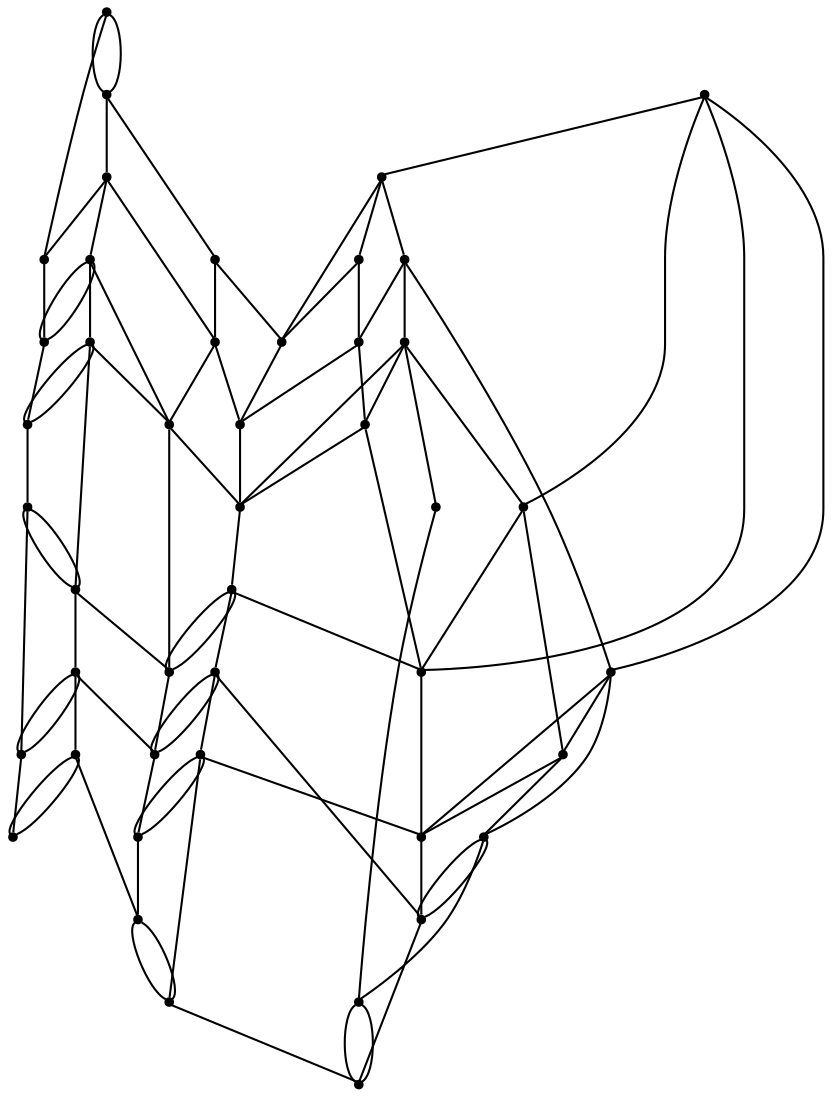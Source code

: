 graph {
  node [shape=point,comment="{\"directed\":false,\"doi\":\"10.1007/978-3-030-68766-3_25\",\"figure\":\"4 (5)\"}"]

  v0 [pos="806.5378919856089,964.3776086403604"]
  v1 [pos="709.2140382232722,976.5417966871489"]
  v2 [pos="806.5378919856089,976.5417966871489"]
  v3 [pos="709.2140382232722,1049.5317576283962"]
  v4 [pos="806.5378919856089,1073.8644576813826"]
  v5 [pos="709.2140382232722,1061.6990932632843"]
  v6 [pos="806.5378919856089,1086.028772903448"]
  v7 [pos="709.2140382232722,1110.3574033475784"]
  v8 [pos="806.5378919856089,1122.5226405904"]
  v9 [pos="806.5378919856089,1134.690103400565"]
  v10 [pos="709.2140382232722,1122.5226405904"]
  v11 [pos="806.5378919856089,1146.85441862263"]
  v12 [pos="709.2140382232722,1134.690103400565"]
  v13 [pos="611.8901844609354,1122.5226405904"]
  v14 [pos="611.8901844609354,1134.690103400565"]
  v15 [pos="611.8901844609354,1146.85441862263"]
  v16 [pos="611.8901844609354,976.5417966871489"]
  v17 [pos="514.5663465957033,964.3776086403604"]
  v18 [pos="611.8901844609354,988.7061119092141"]
  v19 [pos="514.5663465957033,1061.6990932632843"]
  v20 [pos="611.8901844609354,1049.5317576283962"]
  v21 [pos="514.5663465957033,976.5417966871489"]
  v22 [pos="611.8901844609354,1061.6990932632843"]
  v23 [pos="514.5663465957033,1073.8644576813829"]
  v24 [pos="417.2466578747257,1122.5226405904"]
  v25 [pos="368.58476278776624,964.3776086403604"]
  v26 [pos="417.2466578747257,1134.690103400565"]
  v27 [pos="319.92283590659787,1061.6990932632843"]
  v28 [pos="417.2466578747257,976.5417966871489"]
  v29 [pos="319.92283590659787,1073.8644576813829"]
  v30 [pos="417.2466578747257,1146.85441862263"]
  v31 [pos="903.861682159528,964.3776086403604"]
  v32 [pos="903.861682159528,976.5417966871489"]
  v33 [pos="903.861682159528,1073.8644576813829"]
  v34 [pos="903.861682159528,1086.028772903448"]
  v35 [pos="903.861682159528,1122.5226405904"]
  v36 [pos="903.8616821595278,1134.690103400565"]
  v37 [pos="903.861682159528,1146.85441862263"]
  v38 [pos="709.2140382232722,988.7061119092141"]
  v39 [pos="514.5663465957032,1122.5226405904"]
  v40 [pos="514.5663465957033,1134.690103400565"]
  v41 [pos="514.5663465957033,1146.85441862263"]
  v42 [pos="417.2466578747257,964.3776086403604"]
  v43 [pos="417.2466578747257,1061.6990932632843"]
  v44 [pos="417.2466578747257,1073.8644576813829"]

  v0 -- v1 [id="-1",pos="806.5378919856089,964.3776086403604 757.8790650398033,964.3774814650837 757.8790650398033,976.5417966871489 709.2140382232722,976.5417966871489"]
  v2 -- v3 [id="-2",pos="806.5378919856089,976.5417966871489 757.8790650398033,976.5417966871489 757.8790650398033,1049.5317576283962 709.2140382232722,1049.5317576283962"]
  v4 -- v5 [id="-3",pos="806.5378919856089,1073.8644576813826 757.8790650398033,1073.8644576813829 757.8790650398033,1061.7001424593177 709.2140382232722,1061.6990932632843"]
  v6 -- v7 [id="-4",pos="806.5378919856089,1086.028772903448 757.8790650398033,1086.028772903448 757.8790650398033,1110.361536544073 709.2140382232722,1110.3574033475784"]
  v8 -- v7 [id="-5",pos="806.5378919856089,1122.5226405904 757.8790650398033,1122.5215913943666 757.8790650398033,1110.3572761723017 709.2140382232722,1110.3574033475784"]
  v9 -- v10 [id="-6",pos="806.5378919856089,1134.690103400565 757.8790650398033,1134.690103400565 757.8790650398033,1122.5257881784996 709.2140382232722,1122.5226405904"]
  v11 -- v12 [id="-7",pos="806.5378919856089,1146.85441862263 757.8790650398033,1146.85441862263 757.8790650398033,1134.690103400565 709.2140382232722,1134.690103400565"]
  v7 -- v13 [id="-8",pos="709.2140382232722,1110.3574033475784 660.5510780303163,1110.3574033475784 660.5510780303163,1122.5217185696433 611.8901844609354,1122.5226405904"]
  v10 -- v14 [id="-9",pos="709.2140382232722,1122.5226405904 660.5510780303163,1122.5215913943666 660.5510780303163,1134.6900398129264 611.8901844609354,1134.690103400565"]
  v29 -- v27 [id="-11",pos="319.92283590659787,1073.8644576813829 319.92283590659787,1061.6990932632843 319.92283590659787,1061.6990932632843 319.92283590659787,1061.6990932632843"]
  v29 -- v23 [id="-13",pos="319.92283590659787,1073.8644576813829 319.92178669770584,1086.028772903448 319.92178669770584,1086.028772903448 319.92178669770584,1086.028772903448 514.5694624281705,1086.028772903448 514.5694624281705,1086.028772903448 514.5694624281705,1086.028772903448 514.5663465957033,1073.8644576813829 514.5663465957033,1073.8644576813829 514.5663465957033,1073.8644576813829"]
  v27 -- v19 [id="-14",pos="319.92283590659787,1061.6990932632843 319.92178669770584,1049.5317576283962 319.92178669770584,1049.5317576283962 319.92178669770584,1049.5317576283962 514.5694624281705,1049.5317576283962 514.5694624281705,1049.5317576283962 514.5694624281705,1049.5317576283962 514.5663465957033,1061.6990932632843 514.5663465957033,1061.6990932632843 514.5663465957033,1061.6990932632843"]
  v27 -- v43 [id="-15",pos="319.92283590659787,1061.6990932632843 417.2466578747257,1061.6990932632843 417.2466578747257,1061.6990932632843 417.2466578747257,1061.6990932632843"]
  v25 -- v42 [id="-16",pos="368.58476278776624,964.3776086403604 417.2466578747257,964.3776086403604 417.2466578747257,964.3776086403604 417.2466578747257,964.3776086403604"]
  v29 -- v44 [id="-18",pos="319.92283590659787,1073.8644576813829 417.2466578747257,1073.8644576813829 417.2466578747257,1073.8644576813829 417.2466578747257,1073.8644576813829"]
  v12 -- v15 [id="-19",pos="709.2140382232722,1134.690103400565 660.5510780303163,1134.6900398129264 660.5510780303163,1146.8543550349918 611.8901844609354,1146.85441862263"]
  v16 -- v17 [id="-20",pos="611.8901844609354,976.5417966871489 563.23135751513,976.5417966871489 563.23135751513,964.3774814650837 514.5663465957033,964.3776086403604"]
  v18 -- v19 [id="-21",pos="611.8901844609354,988.7061119092141 563.23135751513,988.7061119092141 563.23135751513,1061.6960728504614 514.5663465957033,1061.6990932632843"]
  v20 -- v21 [id="-22",pos="611.8901844609354,1049.5317576283962 563.23135751513,1049.5316304531193 563.23135751513,976.5417966871489 514.5663465957033,976.5417966871489"]
  v22 -- v23 [id="-23",pos="611.8901844609354,1061.6990932632843 563.23135751513,1061.7001424593177 563.23135751513,1073.8644576813829 514.5663465957033,1073.8644576813829"]
  v24 -- v25 [id="-24",pos="417.2466578747257,1122.5226405904 392.91677543724245,1122.5215913943666 392.91677543724245,964.3774814650837 368.58476278776624,964.3776086403604"]
  v30 -- v26 [id="-26",pos="417.2466578747257,1146.85441862263 417.2466578747257,1134.690103400565 417.2466578747257,1134.690103400565 417.2466578747257,1134.690103400565"]
  v26 -- v24 [id="-27",pos="417.2466578747257,1134.690103400565 417.2466578747257,1122.5226405904 417.2466578747257,1122.5226405904 417.2466578747257,1122.5226405904"]
  v24 -- v44 [id="-28",pos="417.2466578747257,1122.5226405904 417.2466578747257,1073.8644576813829 417.2466578747257,1073.8644576813829 417.2466578747257,1073.8644576813829"]
  v44 -- v43 [id="-29",pos="417.2466578747257,1073.8644576813829 417.2466578747257,1061.6990932632843 417.2466578747257,1061.6990932632843 417.2466578747257,1061.6990932632843"]
  v43 -- v28 [id="-30",pos="417.2466578747257,1061.6990932632843 417.2466578747257,976.5417966871489 417.2466578747257,976.5417966871489 417.2466578747257,976.5417966871489"]
  v28 -- v42 [id="-31",pos="417.2466578747257,976.5417966871489 417.2466578747257,964.3776086403604 417.2466578747257,964.3776086403604 417.2466578747257,964.3776086403604"]
  v26 -- v27 [id="-33",pos="417.2466578747257,1134.690103400565 368.5837135788742,1134.690103400565 368.5837135788742,1061.7001424593177 319.92283590659787,1061.6990932632843"]
  v30 -- v41 [id="-34",pos="417.2466578747257,1146.85441862263 514.5663465957033,1146.85441862263 514.5663465957033,1146.85441862263 514.5663465957033,1146.85441862263"]
  v26 -- v40 [id="-35",pos="417.2466578747257,1134.690103400565 514.5663465957033,1134.690103400565 514.5663465957033,1134.690103400565 514.5663465957033,1134.690103400565"]
  v24 -- v39 [id="-36",pos="417.2466578747257,1122.5226405904 514.5663465957032,1122.5226405904 514.5663465957032,1122.5226405904 514.5663465957032,1122.5226405904"]
  v27 -- v28 [id="-37",pos="319.92283590659787,1061.6990932632843 368.5837135788742,1061.7001424593177 368.5837135788742,976.5417966871489 417.2466578747257,976.5417966871489"]
  v29 -- v30 [id="-38",pos="319.92283590659787,1073.8644576813829 368.5837135788742,1073.8645212690212 368.5837135788742,1146.85441862263 417.2466578747257,1146.85441862263"]
  v28 -- v21 [id="-39",pos="417.2466578747257,976.5417966871489 417.2456404600426,988.7061119092141 417.2456404600426,988.7061119092141 417.2456404600426,988.7061119092141 514.5694942223793,988.7061119092141 514.5694942223793,988.7061119092141 514.5694942223793,988.7061119092141 514.5663465957033,976.5417966871489 514.5663465957033,976.5417966871489 514.5663465957033,976.5417966871489"]
  v42 -- v17 [id="-40",pos="417.2466578747257,964.3776086403604 417.2456404600426,952.2090966341623 417.2456404600426,952.2090966341623 417.2456404600426,952.2090966341623 514.5694942223793,952.2090966341623 514.5694942223793,952.2090966341623 514.5694942223793,952.2090966341623 514.5663465957033,964.3776086403604 514.5663465957033,964.3776086403604 514.5663465957033,964.3776086403604"]
  v42 -- v17 [id="-41",pos="417.2466578747257,964.3776086403604 514.5663465957033,964.3776086403604 514.5663465957033,964.3776086403604 514.5663465957033,964.3776086403604"]
  v24 -- v13 [id="-42",pos="417.2466578747257,1122.5226405904 417.2456404600426,1110.3574033475784 417.2456404600426,1110.3574033475784 417.2456404600426,1110.3574033475784 611.8932843962983,1110.3574033475784 611.8932843962983,1110.3574033475784 611.8932843962983,1110.3574033475784 611.8901844609354,1122.5226405904 611.8901844609354,1122.5226405904 611.8901844609354,1122.5226405904"]
  v31 -- v0 [id="-46",pos="903.861682159528,964.3776086403604 903.8606488477403,952.2090966341623 903.8606488477403,952.2090966341623 903.8606488477403,952.2090966341623 806.5367950854036,952.2090966341623 806.5367950854036,952.2090966341623 806.5367950854036,952.2090966341623 806.5378919856089,964.3776086403604 806.5378919856089,964.3776086403604 806.5378919856089,964.3776086403604"]
  v32 -- v31 [id="-47",pos="903.861682159528,976.5417966871489 903.861682159528,964.3776086403604 903.861682159528,964.3776086403604 903.861682159528,964.3776086403604"]
  v32 -- v2 [id="-48",pos="903.861682159528,976.5417966871489 903.8606488477403,988.7061119092141 903.8606488477403,988.7061119092141 903.8606488477403,988.7061119092141 806.5367950854036,988.7061119092141 806.5367950854036,988.7061119092141 806.5367950854036,988.7061119092141 806.5378919856089,976.5417966871489 806.5378919856089,976.5417966871489 806.5378919856089,976.5417966871489"]
  v33 -- v4 [id="-49",pos="903.861682159528,1073.8644576813829 903.8606488477403,1061.7001424593177 903.8606488477403,1061.7001424593177 903.8606488477403,1061.7001424593177 806.5367950854036,1061.7001424593177 806.5367950854036,1061.7001424593177 806.5367950854036,1061.7001424593177 806.5378919856089,1073.8644576813826 806.5378919856089,1073.8644576813826 806.5378919856089,1073.8644576813826"]
  v39 -- v23 [id="-51",pos="514.5663465957032,1122.5226405904 514.5663465957033,1073.8644576813829 514.5663465957033,1073.8644576813829 514.5663465957033,1073.8644576813829"]
  v23 -- v19 [id="-52",pos="514.5663465957033,1073.8644576813829 514.5663465957033,1061.6990932632843 514.5663465957033,1061.6990932632843 514.5663465957033,1061.6990932632843"]
  v19 -- v21 [id="-53",pos="514.5663465957033,1061.6990932632843 514.5663465957033,976.5417966871489 514.5663465957033,976.5417966871489 514.5663465957033,976.5417966871489"]
  v21 -- v17 [id="-54",pos="514.5663465957033,976.5417966871489 514.5663465957033,964.3776086403604 514.5663465957033,964.3776086403604 514.5663465957033,964.3776086403604"]
  v41 -- v15 [id="-56",pos="514.5663465957033,1146.85441862263 611.8901844609354,1146.85441862263 611.8901844609354,1146.85441862263 611.8901844609354,1146.85441862263"]
  v44 -- v23 [id="-57",pos="417.2466578747257,1073.8644576813829 514.5663465957033,1073.8644576813829 514.5663465957033,1073.8644576813829 514.5663465957033,1073.8644576813829"]
  v43 -- v19 [id="-59",pos="417.2466578747257,1061.6990932632843 514.5663465957033,1061.6990932632843 514.5663465957033,1061.6990932632843 514.5663465957033,1061.6990932632843"]
  v28 -- v21 [id="-60",pos="417.2466578747257,976.5417966871489 514.5663465957033,976.5417966871489 514.5663465957033,976.5417966871489 514.5663465957033,976.5417966871489"]
  v30 -- v15 [id="-62",pos="417.2466578747257,1146.85441862263 417.2456404600426,1159.0187338446954 417.2456404600426,1159.0187338446954 417.2456404600426,1159.0187338446954 611.8932843962983,1159.0187338446954 611.8932843962983,1159.0187338446954 611.8932843962983,1159.0187338446954 611.8901844609354,1146.85441862263 611.8901844609354,1146.85441862263 611.8901844609354,1146.85441862263"]
  v34 -- v33 [id="-63",pos="903.861682159528,1086.028772903448 903.861682159528,1073.8644576813829 903.861682159528,1073.8644576813829 903.861682159528,1073.8644576813829"]
  v34 -- v6 [id="-64",pos="903.861682159528,1086.028772903448 903.8606488477403,1098.1971577343695 903.8606488477403,1098.1971577343695 903.8606488477403,1098.1971577343695 806.5367950854036,1098.1971577343695 806.5367950854036,1098.1971577343695 806.5367950854036,1098.1971577343695 806.5378919856089,1086.028772903448 806.5378919856089,1086.028772903448 806.5378919856089,1086.028772903448"]
  v35 -- v8 [id="-65",pos="903.861682159528,1122.5226405904 903.8606488477403,1110.3574033475784 903.8606488477403,1110.3574033475784 903.8606488477403,1110.3574033475784 806.5367950854036,1110.3574033475784 806.5367950854036,1110.3574033475784 806.5367950854036,1110.3574033475784 806.5378919856089,1122.5226405904 806.5378919856089,1122.5226405904 806.5378919856089,1122.5226405904"]
  v36 -- v35 [id="-66",pos="903.8616821595278,1134.690103400565 903.861682159528,1122.5226405904 903.861682159528,1122.5226405904 903.861682159528,1122.5226405904"]
  v37 -- v36 [id="-67",pos="903.861682159528,1146.85441862263 903.8616821595278,1134.690103400565 903.8616821595278,1134.690103400565 903.8616821595278,1134.690103400565"]
  v37 -- v11 [id="-68",pos="903.861682159528,1146.85441862263 903.8606488477403,1159.0187338446954 903.8606488477403,1159.0187338446954 903.8606488477403,1159.0187338446954 806.5367950854036,1159.0187338446954 806.5367950854036,1159.0187338446954 806.5367950854036,1159.0187338446954 806.5378919856089,1146.85441862263 806.5378919856089,1146.85441862263 806.5378919856089,1146.85441862263"]
  v15 -- v14 [id="-70",pos="611.8901844609354,1146.85441862263 611.8901844609354,1134.690103400565 611.8901844609354,1134.690103400565 611.8901844609354,1134.690103400565"]
  v22 -- v20 [id="-71",pos="611.8901844609354,1061.6990932632843 611.8901844609354,1049.5317576283962 611.8901844609354,1049.5317576283962 611.8901844609354,1049.5317576283962"]
  v20 -- v18 [id="-72",pos="611.8901844609354,1049.5317576283962 611.8901844609354,988.7061119092141 611.8901844609354,988.7061119092141 611.8901844609354,988.7061119092141"]
  v18 -- v16 [id="-73",pos="611.8901844609354,988.7061119092141 611.8901844609354,976.5417966871489 611.8901844609354,976.5417966871489 611.8901844609354,976.5417966871489"]
  v33 -- v32 [id="-77",pos="903.861682159528,1073.8644576813829 903.861682159528,976.5417966871489 903.861682159528,976.5417966871489 903.861682159528,976.5417966871489"]
  v22 -- v5 [id="-78",pos="611.8901844609354,1061.6990932632843 611.8932843962983,1073.8644576813829 611.8932843962983,1073.8644576813829 611.8932843962983,1073.8644576813829 709.217138158635,1073.8644576813829 709.217138158635,1073.8644576813829 709.217138158635,1073.8644576813829 709.2140382232722,1061.6990932632843 709.2140382232722,1061.6990932632843 709.2140382232722,1061.6990932632843"]
  v20 -- v3 [id="-79",pos="611.8901844609354,1049.5317576283962 611.8932843962983,1037.367442406331 611.8932843962983,1037.367442406331 611.8932843962983,1037.367442406331 709.217138158635,1037.367442406331 709.217138158635,1037.367442406331 709.217138158635,1037.367442406331 709.2140382232722,1049.5317576283962 709.2140382232722,1049.5317576283962 709.2140382232722,1049.5317576283962"]
  v20 -- v3 [id="-80",pos="611.8901844609354,1049.5317576283962 709.2140382232722,1049.5317576283962 709.2140382232722,1049.5317576283962 709.2140382232722,1049.5317576283962"]
  v18 -- v38 [id="-81",pos="611.8901844609354,988.7061119092141 611.8932843962983,1000.8746239154123 611.8932843962983,1000.8746239154123 611.8932843962983,1000.8746239154123 709.217138158635,1000.8746239154123 709.217138158635,1000.8746239154123 709.217138158635,1000.8746239154123 709.2140382232722,988.7061119092141 709.2140382232722,988.7061119092141 709.2140382232722,988.7061119092141"]
  v16 -- v1 [id="-83",pos="611.8901844609354,976.5417966871489 709.2140382232722,976.5417966871489 709.2140382232722,976.5417966871489 709.2140382232722,976.5417966871489"]
  v35 -- v34 [id="-86",pos="903.861682159528,1122.5226405904 903.861682159528,1086.028772903448 903.861682159528,1086.028772903448 903.861682159528,1086.028772903448"]
  v14 -- v13 [id="-90",pos="611.8901844609354,1134.690103400565 611.8901844609354,1122.5226405904 611.8901844609354,1122.5226405904 611.8901844609354,1122.5226405904"]
  v13 -- v22 [id="-91",pos="611.8901844609354,1122.5226405904 611.8901844609354,1061.6990932632843 611.8901844609354,1061.6990932632843 611.8901844609354,1061.6990932632843"]
  v0 -- v31 [id="-92",pos="806.5378919856089,964.3776086403604 903.861682159528,964.3776086403604 903.861682159528,964.3776086403604 903.861682159528,964.3776086403604"]
  v2 -- v32 [id="-93",pos="806.5378919856089,976.5417966871489 903.861682159528,976.5417966871489 903.861682159528,976.5417966871489 903.861682159528,976.5417966871489"]
  v4 -- v33 [id="-94",pos="806.5378919856089,1073.8644576813826 903.861682159528,1073.8644576813829 903.861682159528,1073.8644576813829 903.861682159528,1073.8644576813829"]
  v6 -- v34 [id="-95",pos="806.5378919856089,1086.028772903448 903.861682159528,1086.028772903448 903.861682159528,1086.028772903448 903.861682159528,1086.028772903448"]
  v8 -- v35 [id="-96",pos="806.5378919856089,1122.5226405904 903.861682159528,1122.5226405904 903.861682159528,1122.5226405904 903.861682159528,1122.5226405904"]
  v9 -- v36 [id="-97",pos="806.5378919856089,1134.690103400565 903.8616821595278,1134.690103400565 903.8616821595278,1134.690103400565 903.8616821595278,1134.690103400565"]
  v11 -- v37 [id="-98",pos="806.5378919856089,1146.85441862263 903.861682159528,1146.85441862263 903.861682159528,1146.85441862263 903.861682159528,1146.85441862263"]
  v38 -- v1 [id="-101",pos="709.2140382232722,988.7061119092141 709.2140382232722,976.5417966871489 709.2140382232722,976.5417966871489 709.2140382232722,976.5417966871489"]
  v22 -- v5 [id="-103",pos="611.8901844609354,1061.6990932632843 709.2140382232722,1061.6990932632843 709.2140382232722,1061.6990932632843 709.2140382232722,1061.6990932632843"]
  v18 -- v38 [id="-104",pos="611.8901844609354,988.7061119092141 709.2140382232722,988.7061119092141 709.2140382232722,988.7061119092141 709.2140382232722,988.7061119092141"]
  v1 -- v16 [id="-106",pos="709.2140382232722,976.5417966871489 709.217138158635,964.3776086403604 709.217138158635,964.3776086403604 709.217138158635,964.3776086403604 611.8932843962983,964.3776086403604 611.8932843962983,964.3776086403604 611.8932843962983,964.3776086403604 611.8901844609354,976.5417966871489 611.8901844609354,976.5417966871489 611.8901844609354,976.5417966871489"]
  v3 -- v38 [id="-107",pos="709.2140382232722,1049.5317576283962 709.2140382232722,988.7061119092141 709.2140382232722,988.7061119092141 709.2140382232722,988.7061119092141"]
  v12 -- v10 [id="-108",pos="709.2140382232722,1134.690103400565 709.2140382232722,1122.5226405904 709.2140382232722,1122.5226405904 709.2140382232722,1122.5226405904"]
  v5 -- v3 [id="-109",pos="709.2140382232722,1061.6990932632843 709.2140382232722,1049.5317576283962 709.2140382232722,1049.5317576283962 709.2140382232722,1049.5317576283962"]
  v10 -- v7 [id="-110",pos="709.2140382232722,1122.5226405904 709.2140382232722,1110.3574033475784 709.2140382232722,1110.3574033475784 709.2140382232722,1110.3574033475784"]
  v7 -- v5 [id="-111",pos="709.2140382232722,1110.3574033475784 709.2140382232722,1061.6990932632843 709.2140382232722,1061.6990932632843 709.2140382232722,1061.6990932632843"]
  v2 -- v0 [id="-113",pos="806.5378919856089,976.5417966871489 806.5378919856089,964.3776086403604 806.5378919856089,964.3776086403604 806.5378919856089,964.3776086403604"]
  v4 -- v2 [id="-114",pos="806.5378919856089,1073.8644576813826 806.5378919856089,976.5417966871489 806.5378919856089,976.5417966871489 806.5378919856089,976.5417966871489"]
  v6 -- v4 [id="-115",pos="806.5378919856089,1086.028772903448 806.5378919856089,1073.8644576813826 806.5378919856089,1073.8644576813826 806.5378919856089,1073.8644576813826"]
  v8 -- v6 [id="-116",pos="806.5378919856089,1122.5226405904 806.5378919856089,1086.028772903448 806.5378919856089,1086.028772903448 806.5378919856089,1086.028772903448"]
  v9 -- v8 [id="-117",pos="806.5378919856089,1134.690103400565 806.5378919856089,1122.5226405904 806.5378919856089,1122.5226405904 806.5378919856089,1122.5226405904"]
  v11 -- v9 [id="-118",pos="806.5378919856089,1146.85441862263 806.5378919856089,1134.690103400565 806.5378919856089,1134.690103400565 806.5378919856089,1134.690103400565"]
  v40 -- v14 [id="-121",pos="514.5663465957033,1134.690103400565 611.8901844609354,1134.690103400565 611.8901844609354,1134.690103400565 611.8901844609354,1134.690103400565"]
  v39 -- v13 [id="-122",pos="514.5663465957032,1122.5226405904 611.8901844609354,1122.5226405904 611.8901844609354,1122.5226405904 611.8901844609354,1122.5226405904"]
  v41 -- v40 [id="-123",pos="514.5663465957033,1146.85441862263 514.5663465957033,1134.690103400565 514.5663465957033,1134.690103400565 514.5663465957033,1134.690103400565"]
  v40 -- v39 [id="-124",pos="514.5663465957033,1134.690103400565 514.5663465957032,1122.5226405904 514.5663465957032,1122.5226405904 514.5663465957032,1122.5226405904"]
}